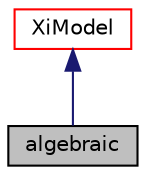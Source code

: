 digraph "algebraic"
{
  bgcolor="transparent";
  edge [fontname="Helvetica",fontsize="10",labelfontname="Helvetica",labelfontsize="10"];
  node [fontname="Helvetica",fontsize="10",shape=record];
  Node1 [label="algebraic",height=0.2,width=0.4,color="black", fillcolor="grey75", style="filled", fontcolor="black"];
  Node2 -> Node1 [dir="back",color="midnightblue",fontsize="10",style="solid",fontname="Helvetica"];
  Node2 [label="XiModel",height=0.2,width=0.4,color="red",URL="$a02871.html",tooltip="Base-class for all Xi models used by the b-Xi combustion model. See Technical Report SH/RE/01R for de..."];
}
